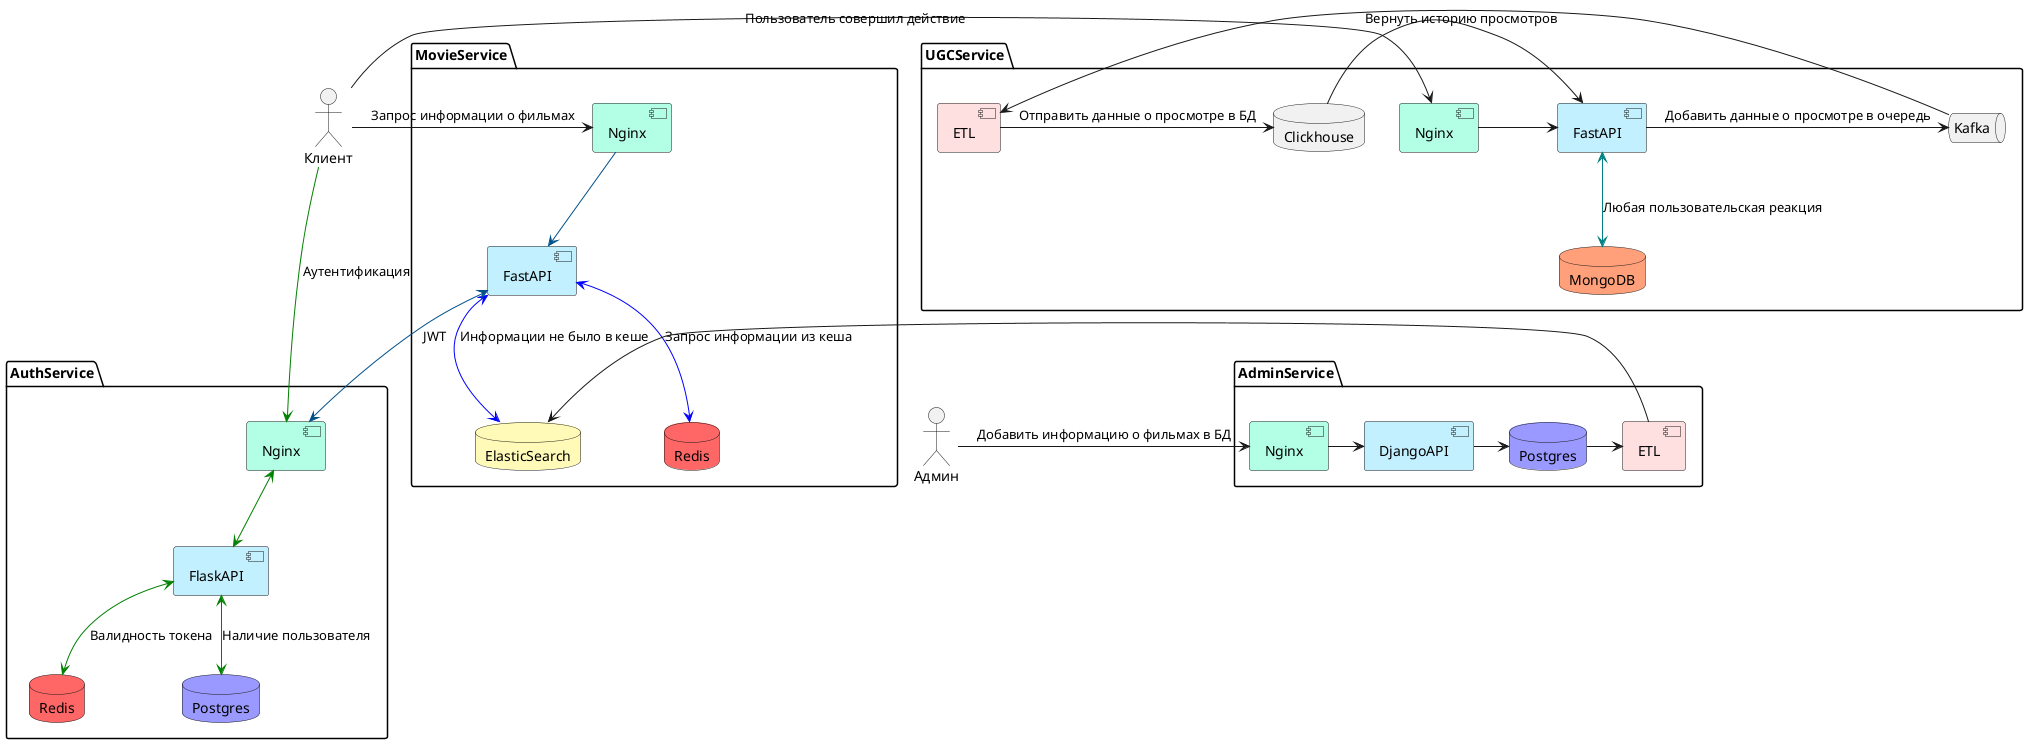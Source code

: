 @startuml
skinparam componentStyle uml2
actor Клиент as Client
actor Админ as Admin



package MovieService {
  component Nginx as movie_nginx #b3ffe5
  component FastAPI #Application
  database ElasticSearch #fffab8
  database Redis as movie_redis #ff6666
}

package AuthService {
  component FlaskAPI #Application
  component Nginx as auth_nginx #b3ffe5
  database Redis as auth_redis #ff6666
  database Postgres as auth_postgres #9999ff
}

package AdminService {
  component DjangoAPI #Application
  component ETL as admin_etl #Implementation
  database Postgres as admin_postgres #9999ff
  component Nginx as admin_nginx #b3ffe5
}

package UGCService {
  component Nginx as ugc_nginx #b3ffe5
  component FastAPI as ugc_flastapi #Application
  component ETL as ugc_etl #Implementation
  database Clickhouse
  database MongoDB #FFA07A
  queue Kafka
}



Client -> ugc_nginx: Пользователь совершил действие
ugc_nginx -> ugc_flastapi
ugc_flastapi <-[#008080]-> MongoDB: Любая пользовательская реакция
ugc_flastapi -> Kafka: Добавить данные о просмотре в очередь
Clickhouse -> ugc_flastapi: Вернуть историю просмотров


Kafka -> ugc_etl
ugc_etl -> Clickhouse: Отправить данные о просмотре в БД


Client -> movie_nginx: Запрос информации о фильмах
movie_nginx -[#00508a]-> FastAPI
FastAPI <-[#blue]-> movie_redis: Запрос информации из кеша
FastAPI <-[#blue]-> ElasticSearch:  Информации не было в кеше
FastAPI <-[#00508a]-> auth_nginx: JWT


Client -[#green]-> auth_nginx: Аутентификация
auth_nginx <-[#green]-> FlaskAPI
FlaskAPI <-[#green]-> auth_redis: Валидность токена
FlaskAPI <-[#green]-> auth_postgres: Наличие пользователя


Admin -> admin_nginx: Добавить информацию о фильмах в БД
admin_nginx -> DjangoAPI
DjangoAPI -> admin_postgres
admin_postgres -> admin_etl
admin_etl -> ElasticSearch
@enduml
